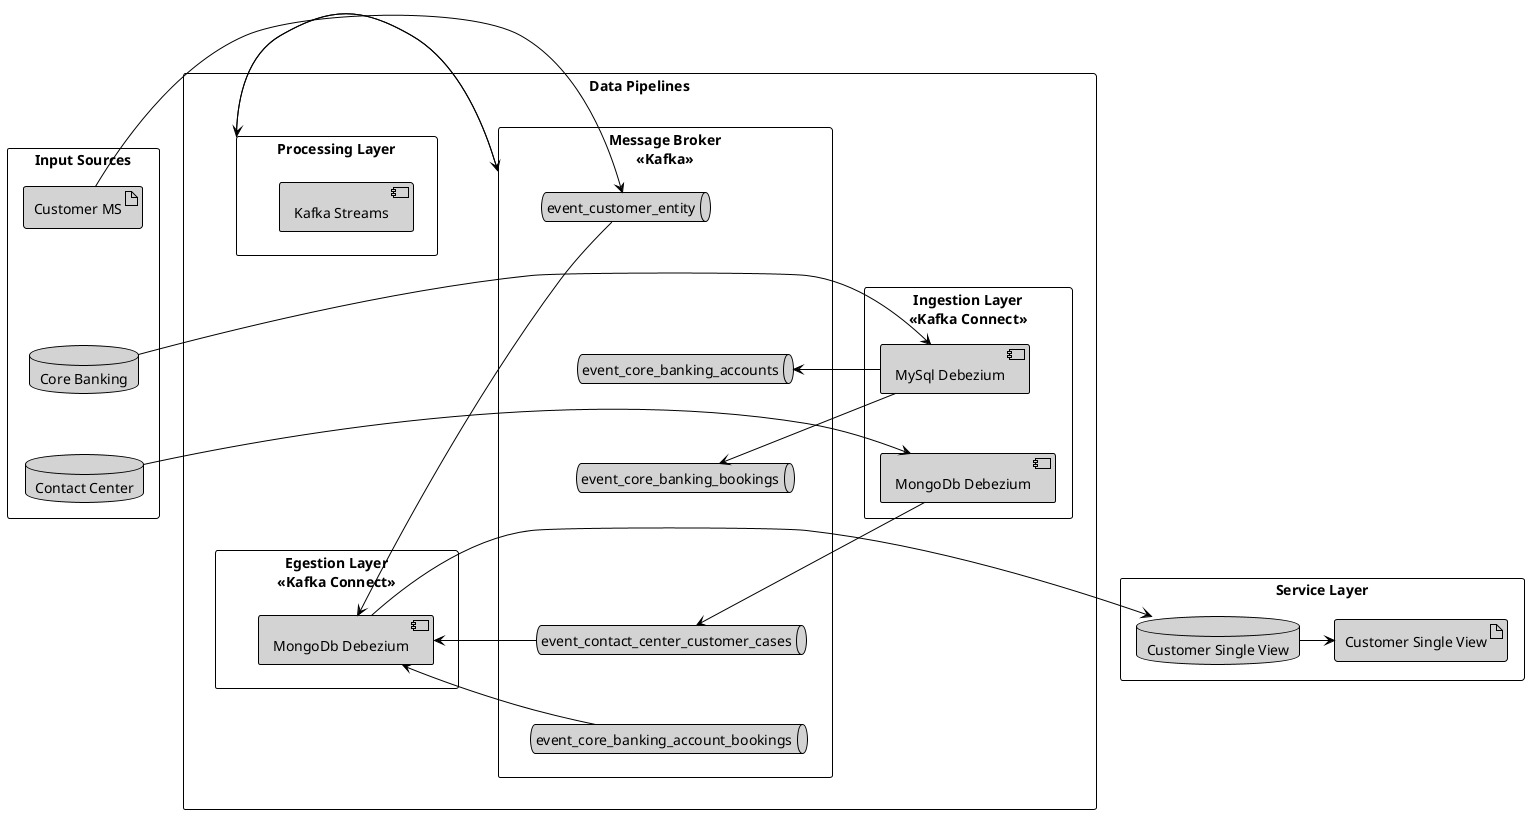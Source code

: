@startuml
'https://plantuml.com/deployment-diagram
''!theme aws-orange

<style>
componentDiagram {
  BackGroundColor white
  LineThickness 1
  LineColor black
}
database {
    BackGroundColor: lightgrey;
}
artifact {
    BackGroundColor: lightgrey;
}
component {
    BackGroundColor: lightgrey;
}
queue {
    BackGroundColor: lightgrey;
}
</style>

rectangle "Input Sources" as inputs {
    artifact "Customer MS" as ms_customer
    database "Core Banking" as db_core_banking
    database "Contact Center" as db_contact_center
}

rectangle "Data Pipelines" as pipelines {
    rectangle "Ingestion Layer\n<<Kafka Connect>>" as ingestion_layer {
       component "MySql Debezium" as ingest_mysql_debezium
       component "MongoDb Debezium" as ingest_mongodb_debezium
    }
    rectangle "Message Broker\n<<Kafka>>" as message_broker {
        queue "event_customer_entity" as event_customer_entity
        queue "event_core_banking_bookings" as event_core_banking_bookings
        queue "event_core_banking_accounts" as event_core_banking_accounts
        queue "event_contact_center_customer_cases" as event_contact_center_customer_cases
        queue "event_core_banking_account_bookings" as event_core_banking_account_bookings
    }

    rectangle "Processing Layer" as processing_layer {
        component "Kafka Streams"
    }

    rectangle "Egestion Layer\n<<Kafka Connect>>" as egestion_layer {
       component "MongoDb Debezium" as egest_mongodb_debezium
    }

}

rectangle "Service Layer" as service_layer {
    artifact "Customer Single View" as ms_customer_single_view
    database "Customer Single View" as db_customer_single_view
}

' sources location
ms_customer -[hidden]d-> db_core_banking
db_core_banking -[hidden]d-> db_contact_center

' topics location
event_customer_entity -[hidden]d-> event_core_banking_accounts
event_core_banking_accounts -[hidden]d-> event_core_banking_bookings
event_core_banking_bookings -[hidden]d-> event_contact_center_customer_cases
event_contact_center_customer_cases -[hidden]d-> event_core_banking_account_bookings

' ingest location
ingest_mysql_debezium -[hidden]d-> ingest_mongodb_debezium

' layer location
'ingestion_layer -[hidden]l-> message_broker
'message_broker -[hidden]l-> egestion_layer
'message_broker -[hidden]l-> processing_layer
processing_layer -[hidden]u-> egestion_layer


' sources relations
ms_customer -> event_customer_entity
db_core_banking -> ingest_mysql_debezium
db_contact_center -> ingest_mongodb_debezium

' ingest relations
ingest_mysql_debezium -> event_core_banking_accounts
ingest_mysql_debezium -> event_core_banking_bookings
ingest_mongodb_debezium -> event_contact_center_customer_cases

event_customer_entity -> egest_mongodb_debezium
event_core_banking_account_bookings -> egest_mongodb_debezium
event_contact_center_customer_cases -> egest_mongodb_debezium


egest_mongodb_debezium -> db_customer_single_view
db_customer_single_view -> ms_customer_single_view


message_broker -> processing_layer
processing_layer -> message_broker

@enduml